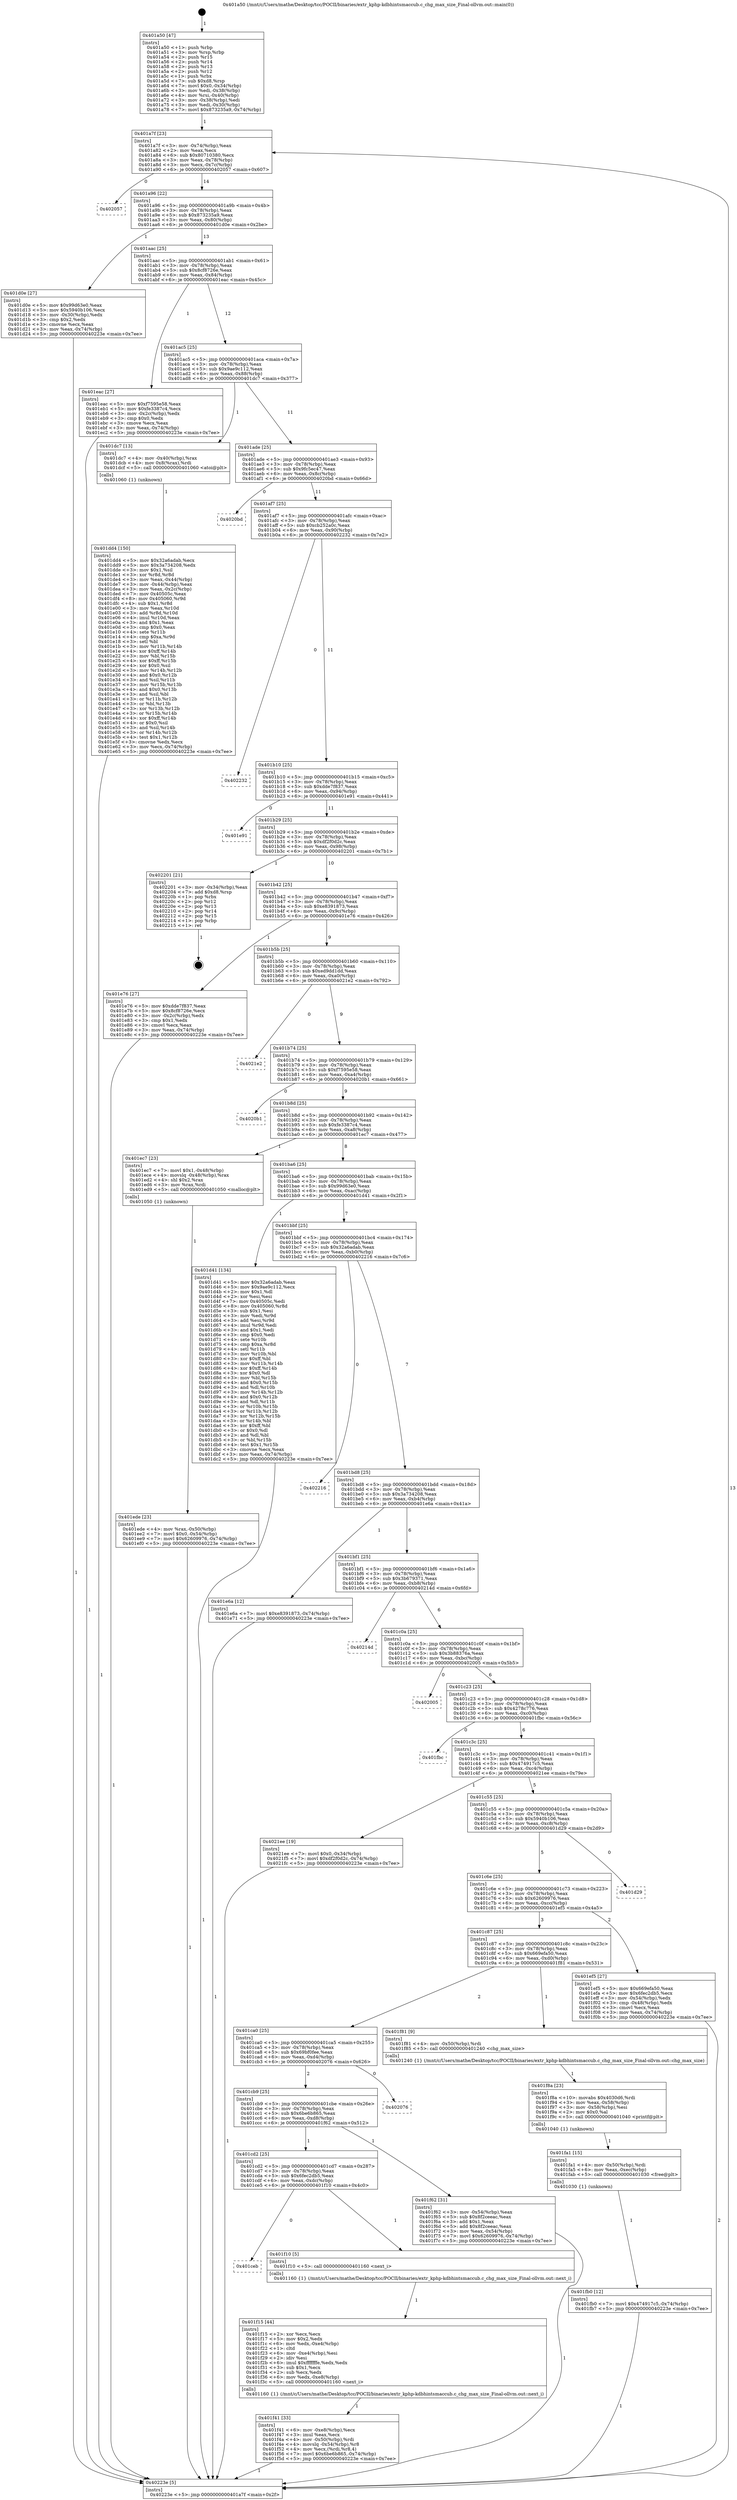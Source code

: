 digraph "0x401a50" {
  label = "0x401a50 (/mnt/c/Users/mathe/Desktop/tcc/POCII/binaries/extr_kphp-kdbhintsmaccub.c_chg_max_size_Final-ollvm.out::main(0))"
  labelloc = "t"
  node[shape=record]

  Entry [label="",width=0.3,height=0.3,shape=circle,fillcolor=black,style=filled]
  "0x401a7f" [label="{
     0x401a7f [23]\l
     | [instrs]\l
     &nbsp;&nbsp;0x401a7f \<+3\>: mov -0x74(%rbp),%eax\l
     &nbsp;&nbsp;0x401a82 \<+2\>: mov %eax,%ecx\l
     &nbsp;&nbsp;0x401a84 \<+6\>: sub $0x80710380,%ecx\l
     &nbsp;&nbsp;0x401a8a \<+3\>: mov %eax,-0x78(%rbp)\l
     &nbsp;&nbsp;0x401a8d \<+3\>: mov %ecx,-0x7c(%rbp)\l
     &nbsp;&nbsp;0x401a90 \<+6\>: je 0000000000402057 \<main+0x607\>\l
  }"]
  "0x402057" [label="{
     0x402057\l
  }", style=dashed]
  "0x401a96" [label="{
     0x401a96 [22]\l
     | [instrs]\l
     &nbsp;&nbsp;0x401a96 \<+5\>: jmp 0000000000401a9b \<main+0x4b\>\l
     &nbsp;&nbsp;0x401a9b \<+3\>: mov -0x78(%rbp),%eax\l
     &nbsp;&nbsp;0x401a9e \<+5\>: sub $0x873235a9,%eax\l
     &nbsp;&nbsp;0x401aa3 \<+3\>: mov %eax,-0x80(%rbp)\l
     &nbsp;&nbsp;0x401aa6 \<+6\>: je 0000000000401d0e \<main+0x2be\>\l
  }"]
  Exit [label="",width=0.3,height=0.3,shape=circle,fillcolor=black,style=filled,peripheries=2]
  "0x401d0e" [label="{
     0x401d0e [27]\l
     | [instrs]\l
     &nbsp;&nbsp;0x401d0e \<+5\>: mov $0x99d63e0,%eax\l
     &nbsp;&nbsp;0x401d13 \<+5\>: mov $0x5940b106,%ecx\l
     &nbsp;&nbsp;0x401d18 \<+3\>: mov -0x30(%rbp),%edx\l
     &nbsp;&nbsp;0x401d1b \<+3\>: cmp $0x2,%edx\l
     &nbsp;&nbsp;0x401d1e \<+3\>: cmovne %ecx,%eax\l
     &nbsp;&nbsp;0x401d21 \<+3\>: mov %eax,-0x74(%rbp)\l
     &nbsp;&nbsp;0x401d24 \<+5\>: jmp 000000000040223e \<main+0x7ee\>\l
  }"]
  "0x401aac" [label="{
     0x401aac [25]\l
     | [instrs]\l
     &nbsp;&nbsp;0x401aac \<+5\>: jmp 0000000000401ab1 \<main+0x61\>\l
     &nbsp;&nbsp;0x401ab1 \<+3\>: mov -0x78(%rbp),%eax\l
     &nbsp;&nbsp;0x401ab4 \<+5\>: sub $0x8cf8726e,%eax\l
     &nbsp;&nbsp;0x401ab9 \<+6\>: mov %eax,-0x84(%rbp)\l
     &nbsp;&nbsp;0x401abf \<+6\>: je 0000000000401eac \<main+0x45c\>\l
  }"]
  "0x40223e" [label="{
     0x40223e [5]\l
     | [instrs]\l
     &nbsp;&nbsp;0x40223e \<+5\>: jmp 0000000000401a7f \<main+0x2f\>\l
  }"]
  "0x401a50" [label="{
     0x401a50 [47]\l
     | [instrs]\l
     &nbsp;&nbsp;0x401a50 \<+1\>: push %rbp\l
     &nbsp;&nbsp;0x401a51 \<+3\>: mov %rsp,%rbp\l
     &nbsp;&nbsp;0x401a54 \<+2\>: push %r15\l
     &nbsp;&nbsp;0x401a56 \<+2\>: push %r14\l
     &nbsp;&nbsp;0x401a58 \<+2\>: push %r13\l
     &nbsp;&nbsp;0x401a5a \<+2\>: push %r12\l
     &nbsp;&nbsp;0x401a5c \<+1\>: push %rbx\l
     &nbsp;&nbsp;0x401a5d \<+7\>: sub $0xd8,%rsp\l
     &nbsp;&nbsp;0x401a64 \<+7\>: movl $0x0,-0x34(%rbp)\l
     &nbsp;&nbsp;0x401a6b \<+3\>: mov %edi,-0x38(%rbp)\l
     &nbsp;&nbsp;0x401a6e \<+4\>: mov %rsi,-0x40(%rbp)\l
     &nbsp;&nbsp;0x401a72 \<+3\>: mov -0x38(%rbp),%edi\l
     &nbsp;&nbsp;0x401a75 \<+3\>: mov %edi,-0x30(%rbp)\l
     &nbsp;&nbsp;0x401a78 \<+7\>: movl $0x873235a9,-0x74(%rbp)\l
  }"]
  "0x401fb0" [label="{
     0x401fb0 [12]\l
     | [instrs]\l
     &nbsp;&nbsp;0x401fb0 \<+7\>: movl $0x474917c5,-0x74(%rbp)\l
     &nbsp;&nbsp;0x401fb7 \<+5\>: jmp 000000000040223e \<main+0x7ee\>\l
  }"]
  "0x401eac" [label="{
     0x401eac [27]\l
     | [instrs]\l
     &nbsp;&nbsp;0x401eac \<+5\>: mov $0xf7595e58,%eax\l
     &nbsp;&nbsp;0x401eb1 \<+5\>: mov $0xfe3387c4,%ecx\l
     &nbsp;&nbsp;0x401eb6 \<+3\>: mov -0x2c(%rbp),%edx\l
     &nbsp;&nbsp;0x401eb9 \<+3\>: cmp $0x0,%edx\l
     &nbsp;&nbsp;0x401ebc \<+3\>: cmove %ecx,%eax\l
     &nbsp;&nbsp;0x401ebf \<+3\>: mov %eax,-0x74(%rbp)\l
     &nbsp;&nbsp;0x401ec2 \<+5\>: jmp 000000000040223e \<main+0x7ee\>\l
  }"]
  "0x401ac5" [label="{
     0x401ac5 [25]\l
     | [instrs]\l
     &nbsp;&nbsp;0x401ac5 \<+5\>: jmp 0000000000401aca \<main+0x7a\>\l
     &nbsp;&nbsp;0x401aca \<+3\>: mov -0x78(%rbp),%eax\l
     &nbsp;&nbsp;0x401acd \<+5\>: sub $0x9ae9c112,%eax\l
     &nbsp;&nbsp;0x401ad2 \<+6\>: mov %eax,-0x88(%rbp)\l
     &nbsp;&nbsp;0x401ad8 \<+6\>: je 0000000000401dc7 \<main+0x377\>\l
  }"]
  "0x401fa1" [label="{
     0x401fa1 [15]\l
     | [instrs]\l
     &nbsp;&nbsp;0x401fa1 \<+4\>: mov -0x50(%rbp),%rdi\l
     &nbsp;&nbsp;0x401fa5 \<+6\>: mov %eax,-0xec(%rbp)\l
     &nbsp;&nbsp;0x401fab \<+5\>: call 0000000000401030 \<free@plt\>\l
     | [calls]\l
     &nbsp;&nbsp;0x401030 \{1\} (unknown)\l
  }"]
  "0x401dc7" [label="{
     0x401dc7 [13]\l
     | [instrs]\l
     &nbsp;&nbsp;0x401dc7 \<+4\>: mov -0x40(%rbp),%rax\l
     &nbsp;&nbsp;0x401dcb \<+4\>: mov 0x8(%rax),%rdi\l
     &nbsp;&nbsp;0x401dcf \<+5\>: call 0000000000401060 \<atoi@plt\>\l
     | [calls]\l
     &nbsp;&nbsp;0x401060 \{1\} (unknown)\l
  }"]
  "0x401ade" [label="{
     0x401ade [25]\l
     | [instrs]\l
     &nbsp;&nbsp;0x401ade \<+5\>: jmp 0000000000401ae3 \<main+0x93\>\l
     &nbsp;&nbsp;0x401ae3 \<+3\>: mov -0x78(%rbp),%eax\l
     &nbsp;&nbsp;0x401ae6 \<+5\>: sub $0x9fc5ec47,%eax\l
     &nbsp;&nbsp;0x401aeb \<+6\>: mov %eax,-0x8c(%rbp)\l
     &nbsp;&nbsp;0x401af1 \<+6\>: je 00000000004020bd \<main+0x66d\>\l
  }"]
  "0x401f8a" [label="{
     0x401f8a [23]\l
     | [instrs]\l
     &nbsp;&nbsp;0x401f8a \<+10\>: movabs $0x4030d6,%rdi\l
     &nbsp;&nbsp;0x401f94 \<+3\>: mov %eax,-0x58(%rbp)\l
     &nbsp;&nbsp;0x401f97 \<+3\>: mov -0x58(%rbp),%esi\l
     &nbsp;&nbsp;0x401f9a \<+2\>: mov $0x0,%al\l
     &nbsp;&nbsp;0x401f9c \<+5\>: call 0000000000401040 \<printf@plt\>\l
     | [calls]\l
     &nbsp;&nbsp;0x401040 \{1\} (unknown)\l
  }"]
  "0x4020bd" [label="{
     0x4020bd\l
  }", style=dashed]
  "0x401af7" [label="{
     0x401af7 [25]\l
     | [instrs]\l
     &nbsp;&nbsp;0x401af7 \<+5\>: jmp 0000000000401afc \<main+0xac\>\l
     &nbsp;&nbsp;0x401afc \<+3\>: mov -0x78(%rbp),%eax\l
     &nbsp;&nbsp;0x401aff \<+5\>: sub $0xcb252a0c,%eax\l
     &nbsp;&nbsp;0x401b04 \<+6\>: mov %eax,-0x90(%rbp)\l
     &nbsp;&nbsp;0x401b0a \<+6\>: je 0000000000402232 \<main+0x7e2\>\l
  }"]
  "0x401f41" [label="{
     0x401f41 [33]\l
     | [instrs]\l
     &nbsp;&nbsp;0x401f41 \<+6\>: mov -0xe8(%rbp),%ecx\l
     &nbsp;&nbsp;0x401f47 \<+3\>: imul %eax,%ecx\l
     &nbsp;&nbsp;0x401f4a \<+4\>: mov -0x50(%rbp),%rdi\l
     &nbsp;&nbsp;0x401f4e \<+4\>: movslq -0x54(%rbp),%r8\l
     &nbsp;&nbsp;0x401f52 \<+4\>: mov %ecx,(%rdi,%r8,4)\l
     &nbsp;&nbsp;0x401f56 \<+7\>: movl $0x6be6b865,-0x74(%rbp)\l
     &nbsp;&nbsp;0x401f5d \<+5\>: jmp 000000000040223e \<main+0x7ee\>\l
  }"]
  "0x402232" [label="{
     0x402232\l
  }", style=dashed]
  "0x401b10" [label="{
     0x401b10 [25]\l
     | [instrs]\l
     &nbsp;&nbsp;0x401b10 \<+5\>: jmp 0000000000401b15 \<main+0xc5\>\l
     &nbsp;&nbsp;0x401b15 \<+3\>: mov -0x78(%rbp),%eax\l
     &nbsp;&nbsp;0x401b18 \<+5\>: sub $0xdde7f837,%eax\l
     &nbsp;&nbsp;0x401b1d \<+6\>: mov %eax,-0x94(%rbp)\l
     &nbsp;&nbsp;0x401b23 \<+6\>: je 0000000000401e91 \<main+0x441\>\l
  }"]
  "0x401f15" [label="{
     0x401f15 [44]\l
     | [instrs]\l
     &nbsp;&nbsp;0x401f15 \<+2\>: xor %ecx,%ecx\l
     &nbsp;&nbsp;0x401f17 \<+5\>: mov $0x2,%edx\l
     &nbsp;&nbsp;0x401f1c \<+6\>: mov %edx,-0xe4(%rbp)\l
     &nbsp;&nbsp;0x401f22 \<+1\>: cltd\l
     &nbsp;&nbsp;0x401f23 \<+6\>: mov -0xe4(%rbp),%esi\l
     &nbsp;&nbsp;0x401f29 \<+2\>: idiv %esi\l
     &nbsp;&nbsp;0x401f2b \<+6\>: imul $0xfffffffe,%edx,%edx\l
     &nbsp;&nbsp;0x401f31 \<+3\>: sub $0x1,%ecx\l
     &nbsp;&nbsp;0x401f34 \<+2\>: sub %ecx,%edx\l
     &nbsp;&nbsp;0x401f36 \<+6\>: mov %edx,-0xe8(%rbp)\l
     &nbsp;&nbsp;0x401f3c \<+5\>: call 0000000000401160 \<next_i\>\l
     | [calls]\l
     &nbsp;&nbsp;0x401160 \{1\} (/mnt/c/Users/mathe/Desktop/tcc/POCII/binaries/extr_kphp-kdbhintsmaccub.c_chg_max_size_Final-ollvm.out::next_i)\l
  }"]
  "0x401e91" [label="{
     0x401e91\l
  }", style=dashed]
  "0x401b29" [label="{
     0x401b29 [25]\l
     | [instrs]\l
     &nbsp;&nbsp;0x401b29 \<+5\>: jmp 0000000000401b2e \<main+0xde\>\l
     &nbsp;&nbsp;0x401b2e \<+3\>: mov -0x78(%rbp),%eax\l
     &nbsp;&nbsp;0x401b31 \<+5\>: sub $0xdf2f0d2c,%eax\l
     &nbsp;&nbsp;0x401b36 \<+6\>: mov %eax,-0x98(%rbp)\l
     &nbsp;&nbsp;0x401b3c \<+6\>: je 0000000000402201 \<main+0x7b1\>\l
  }"]
  "0x401ceb" [label="{
     0x401ceb\l
  }", style=dashed]
  "0x402201" [label="{
     0x402201 [21]\l
     | [instrs]\l
     &nbsp;&nbsp;0x402201 \<+3\>: mov -0x34(%rbp),%eax\l
     &nbsp;&nbsp;0x402204 \<+7\>: add $0xd8,%rsp\l
     &nbsp;&nbsp;0x40220b \<+1\>: pop %rbx\l
     &nbsp;&nbsp;0x40220c \<+2\>: pop %r12\l
     &nbsp;&nbsp;0x40220e \<+2\>: pop %r13\l
     &nbsp;&nbsp;0x402210 \<+2\>: pop %r14\l
     &nbsp;&nbsp;0x402212 \<+2\>: pop %r15\l
     &nbsp;&nbsp;0x402214 \<+1\>: pop %rbp\l
     &nbsp;&nbsp;0x402215 \<+1\>: ret\l
  }"]
  "0x401b42" [label="{
     0x401b42 [25]\l
     | [instrs]\l
     &nbsp;&nbsp;0x401b42 \<+5\>: jmp 0000000000401b47 \<main+0xf7\>\l
     &nbsp;&nbsp;0x401b47 \<+3\>: mov -0x78(%rbp),%eax\l
     &nbsp;&nbsp;0x401b4a \<+5\>: sub $0xe8391873,%eax\l
     &nbsp;&nbsp;0x401b4f \<+6\>: mov %eax,-0x9c(%rbp)\l
     &nbsp;&nbsp;0x401b55 \<+6\>: je 0000000000401e76 \<main+0x426\>\l
  }"]
  "0x401f10" [label="{
     0x401f10 [5]\l
     | [instrs]\l
     &nbsp;&nbsp;0x401f10 \<+5\>: call 0000000000401160 \<next_i\>\l
     | [calls]\l
     &nbsp;&nbsp;0x401160 \{1\} (/mnt/c/Users/mathe/Desktop/tcc/POCII/binaries/extr_kphp-kdbhintsmaccub.c_chg_max_size_Final-ollvm.out::next_i)\l
  }"]
  "0x401e76" [label="{
     0x401e76 [27]\l
     | [instrs]\l
     &nbsp;&nbsp;0x401e76 \<+5\>: mov $0xdde7f837,%eax\l
     &nbsp;&nbsp;0x401e7b \<+5\>: mov $0x8cf8726e,%ecx\l
     &nbsp;&nbsp;0x401e80 \<+3\>: mov -0x2c(%rbp),%edx\l
     &nbsp;&nbsp;0x401e83 \<+3\>: cmp $0x1,%edx\l
     &nbsp;&nbsp;0x401e86 \<+3\>: cmovl %ecx,%eax\l
     &nbsp;&nbsp;0x401e89 \<+3\>: mov %eax,-0x74(%rbp)\l
     &nbsp;&nbsp;0x401e8c \<+5\>: jmp 000000000040223e \<main+0x7ee\>\l
  }"]
  "0x401b5b" [label="{
     0x401b5b [25]\l
     | [instrs]\l
     &nbsp;&nbsp;0x401b5b \<+5\>: jmp 0000000000401b60 \<main+0x110\>\l
     &nbsp;&nbsp;0x401b60 \<+3\>: mov -0x78(%rbp),%eax\l
     &nbsp;&nbsp;0x401b63 \<+5\>: sub $0xed9dd1dd,%eax\l
     &nbsp;&nbsp;0x401b68 \<+6\>: mov %eax,-0xa0(%rbp)\l
     &nbsp;&nbsp;0x401b6e \<+6\>: je 00000000004021e2 \<main+0x792\>\l
  }"]
  "0x401cd2" [label="{
     0x401cd2 [25]\l
     | [instrs]\l
     &nbsp;&nbsp;0x401cd2 \<+5\>: jmp 0000000000401cd7 \<main+0x287\>\l
     &nbsp;&nbsp;0x401cd7 \<+3\>: mov -0x78(%rbp),%eax\l
     &nbsp;&nbsp;0x401cda \<+5\>: sub $0x6fec2db5,%eax\l
     &nbsp;&nbsp;0x401cdf \<+6\>: mov %eax,-0xdc(%rbp)\l
     &nbsp;&nbsp;0x401ce5 \<+6\>: je 0000000000401f10 \<main+0x4c0\>\l
  }"]
  "0x4021e2" [label="{
     0x4021e2\l
  }", style=dashed]
  "0x401b74" [label="{
     0x401b74 [25]\l
     | [instrs]\l
     &nbsp;&nbsp;0x401b74 \<+5\>: jmp 0000000000401b79 \<main+0x129\>\l
     &nbsp;&nbsp;0x401b79 \<+3\>: mov -0x78(%rbp),%eax\l
     &nbsp;&nbsp;0x401b7c \<+5\>: sub $0xf7595e58,%eax\l
     &nbsp;&nbsp;0x401b81 \<+6\>: mov %eax,-0xa4(%rbp)\l
     &nbsp;&nbsp;0x401b87 \<+6\>: je 00000000004020b1 \<main+0x661\>\l
  }"]
  "0x401f62" [label="{
     0x401f62 [31]\l
     | [instrs]\l
     &nbsp;&nbsp;0x401f62 \<+3\>: mov -0x54(%rbp),%eax\l
     &nbsp;&nbsp;0x401f65 \<+5\>: sub $0x8f2ceeac,%eax\l
     &nbsp;&nbsp;0x401f6a \<+3\>: add $0x1,%eax\l
     &nbsp;&nbsp;0x401f6d \<+5\>: add $0x8f2ceeac,%eax\l
     &nbsp;&nbsp;0x401f72 \<+3\>: mov %eax,-0x54(%rbp)\l
     &nbsp;&nbsp;0x401f75 \<+7\>: movl $0x62609976,-0x74(%rbp)\l
     &nbsp;&nbsp;0x401f7c \<+5\>: jmp 000000000040223e \<main+0x7ee\>\l
  }"]
  "0x4020b1" [label="{
     0x4020b1\l
  }", style=dashed]
  "0x401b8d" [label="{
     0x401b8d [25]\l
     | [instrs]\l
     &nbsp;&nbsp;0x401b8d \<+5\>: jmp 0000000000401b92 \<main+0x142\>\l
     &nbsp;&nbsp;0x401b92 \<+3\>: mov -0x78(%rbp),%eax\l
     &nbsp;&nbsp;0x401b95 \<+5\>: sub $0xfe3387c4,%eax\l
     &nbsp;&nbsp;0x401b9a \<+6\>: mov %eax,-0xa8(%rbp)\l
     &nbsp;&nbsp;0x401ba0 \<+6\>: je 0000000000401ec7 \<main+0x477\>\l
  }"]
  "0x401cb9" [label="{
     0x401cb9 [25]\l
     | [instrs]\l
     &nbsp;&nbsp;0x401cb9 \<+5\>: jmp 0000000000401cbe \<main+0x26e\>\l
     &nbsp;&nbsp;0x401cbe \<+3\>: mov -0x78(%rbp),%eax\l
     &nbsp;&nbsp;0x401cc1 \<+5\>: sub $0x6be6b865,%eax\l
     &nbsp;&nbsp;0x401cc6 \<+6\>: mov %eax,-0xd8(%rbp)\l
     &nbsp;&nbsp;0x401ccc \<+6\>: je 0000000000401f62 \<main+0x512\>\l
  }"]
  "0x401ec7" [label="{
     0x401ec7 [23]\l
     | [instrs]\l
     &nbsp;&nbsp;0x401ec7 \<+7\>: movl $0x1,-0x48(%rbp)\l
     &nbsp;&nbsp;0x401ece \<+4\>: movslq -0x48(%rbp),%rax\l
     &nbsp;&nbsp;0x401ed2 \<+4\>: shl $0x2,%rax\l
     &nbsp;&nbsp;0x401ed6 \<+3\>: mov %rax,%rdi\l
     &nbsp;&nbsp;0x401ed9 \<+5\>: call 0000000000401050 \<malloc@plt\>\l
     | [calls]\l
     &nbsp;&nbsp;0x401050 \{1\} (unknown)\l
  }"]
  "0x401ba6" [label="{
     0x401ba6 [25]\l
     | [instrs]\l
     &nbsp;&nbsp;0x401ba6 \<+5\>: jmp 0000000000401bab \<main+0x15b\>\l
     &nbsp;&nbsp;0x401bab \<+3\>: mov -0x78(%rbp),%eax\l
     &nbsp;&nbsp;0x401bae \<+5\>: sub $0x99d63e0,%eax\l
     &nbsp;&nbsp;0x401bb3 \<+6\>: mov %eax,-0xac(%rbp)\l
     &nbsp;&nbsp;0x401bb9 \<+6\>: je 0000000000401d41 \<main+0x2f1\>\l
  }"]
  "0x402076" [label="{
     0x402076\l
  }", style=dashed]
  "0x401d41" [label="{
     0x401d41 [134]\l
     | [instrs]\l
     &nbsp;&nbsp;0x401d41 \<+5\>: mov $0x32a6adab,%eax\l
     &nbsp;&nbsp;0x401d46 \<+5\>: mov $0x9ae9c112,%ecx\l
     &nbsp;&nbsp;0x401d4b \<+2\>: mov $0x1,%dl\l
     &nbsp;&nbsp;0x401d4d \<+2\>: xor %esi,%esi\l
     &nbsp;&nbsp;0x401d4f \<+7\>: mov 0x40505c,%edi\l
     &nbsp;&nbsp;0x401d56 \<+8\>: mov 0x405060,%r8d\l
     &nbsp;&nbsp;0x401d5e \<+3\>: sub $0x1,%esi\l
     &nbsp;&nbsp;0x401d61 \<+3\>: mov %edi,%r9d\l
     &nbsp;&nbsp;0x401d64 \<+3\>: add %esi,%r9d\l
     &nbsp;&nbsp;0x401d67 \<+4\>: imul %r9d,%edi\l
     &nbsp;&nbsp;0x401d6b \<+3\>: and $0x1,%edi\l
     &nbsp;&nbsp;0x401d6e \<+3\>: cmp $0x0,%edi\l
     &nbsp;&nbsp;0x401d71 \<+4\>: sete %r10b\l
     &nbsp;&nbsp;0x401d75 \<+4\>: cmp $0xa,%r8d\l
     &nbsp;&nbsp;0x401d79 \<+4\>: setl %r11b\l
     &nbsp;&nbsp;0x401d7d \<+3\>: mov %r10b,%bl\l
     &nbsp;&nbsp;0x401d80 \<+3\>: xor $0xff,%bl\l
     &nbsp;&nbsp;0x401d83 \<+3\>: mov %r11b,%r14b\l
     &nbsp;&nbsp;0x401d86 \<+4\>: xor $0xff,%r14b\l
     &nbsp;&nbsp;0x401d8a \<+3\>: xor $0x0,%dl\l
     &nbsp;&nbsp;0x401d8d \<+3\>: mov %bl,%r15b\l
     &nbsp;&nbsp;0x401d90 \<+4\>: and $0x0,%r15b\l
     &nbsp;&nbsp;0x401d94 \<+3\>: and %dl,%r10b\l
     &nbsp;&nbsp;0x401d97 \<+3\>: mov %r14b,%r12b\l
     &nbsp;&nbsp;0x401d9a \<+4\>: and $0x0,%r12b\l
     &nbsp;&nbsp;0x401d9e \<+3\>: and %dl,%r11b\l
     &nbsp;&nbsp;0x401da1 \<+3\>: or %r10b,%r15b\l
     &nbsp;&nbsp;0x401da4 \<+3\>: or %r11b,%r12b\l
     &nbsp;&nbsp;0x401da7 \<+3\>: xor %r12b,%r15b\l
     &nbsp;&nbsp;0x401daa \<+3\>: or %r14b,%bl\l
     &nbsp;&nbsp;0x401dad \<+3\>: xor $0xff,%bl\l
     &nbsp;&nbsp;0x401db0 \<+3\>: or $0x0,%dl\l
     &nbsp;&nbsp;0x401db3 \<+2\>: and %dl,%bl\l
     &nbsp;&nbsp;0x401db5 \<+3\>: or %bl,%r15b\l
     &nbsp;&nbsp;0x401db8 \<+4\>: test $0x1,%r15b\l
     &nbsp;&nbsp;0x401dbc \<+3\>: cmovne %ecx,%eax\l
     &nbsp;&nbsp;0x401dbf \<+3\>: mov %eax,-0x74(%rbp)\l
     &nbsp;&nbsp;0x401dc2 \<+5\>: jmp 000000000040223e \<main+0x7ee\>\l
  }"]
  "0x401bbf" [label="{
     0x401bbf [25]\l
     | [instrs]\l
     &nbsp;&nbsp;0x401bbf \<+5\>: jmp 0000000000401bc4 \<main+0x174\>\l
     &nbsp;&nbsp;0x401bc4 \<+3\>: mov -0x78(%rbp),%eax\l
     &nbsp;&nbsp;0x401bc7 \<+5\>: sub $0x32a6adab,%eax\l
     &nbsp;&nbsp;0x401bcc \<+6\>: mov %eax,-0xb0(%rbp)\l
     &nbsp;&nbsp;0x401bd2 \<+6\>: je 0000000000402216 \<main+0x7c6\>\l
  }"]
  "0x401dd4" [label="{
     0x401dd4 [150]\l
     | [instrs]\l
     &nbsp;&nbsp;0x401dd4 \<+5\>: mov $0x32a6adab,%ecx\l
     &nbsp;&nbsp;0x401dd9 \<+5\>: mov $0x3a734208,%edx\l
     &nbsp;&nbsp;0x401dde \<+3\>: mov $0x1,%sil\l
     &nbsp;&nbsp;0x401de1 \<+3\>: xor %r8d,%r8d\l
     &nbsp;&nbsp;0x401de4 \<+3\>: mov %eax,-0x44(%rbp)\l
     &nbsp;&nbsp;0x401de7 \<+3\>: mov -0x44(%rbp),%eax\l
     &nbsp;&nbsp;0x401dea \<+3\>: mov %eax,-0x2c(%rbp)\l
     &nbsp;&nbsp;0x401ded \<+7\>: mov 0x40505c,%eax\l
     &nbsp;&nbsp;0x401df4 \<+8\>: mov 0x405060,%r9d\l
     &nbsp;&nbsp;0x401dfc \<+4\>: sub $0x1,%r8d\l
     &nbsp;&nbsp;0x401e00 \<+3\>: mov %eax,%r10d\l
     &nbsp;&nbsp;0x401e03 \<+3\>: add %r8d,%r10d\l
     &nbsp;&nbsp;0x401e06 \<+4\>: imul %r10d,%eax\l
     &nbsp;&nbsp;0x401e0a \<+3\>: and $0x1,%eax\l
     &nbsp;&nbsp;0x401e0d \<+3\>: cmp $0x0,%eax\l
     &nbsp;&nbsp;0x401e10 \<+4\>: sete %r11b\l
     &nbsp;&nbsp;0x401e14 \<+4\>: cmp $0xa,%r9d\l
     &nbsp;&nbsp;0x401e18 \<+3\>: setl %bl\l
     &nbsp;&nbsp;0x401e1b \<+3\>: mov %r11b,%r14b\l
     &nbsp;&nbsp;0x401e1e \<+4\>: xor $0xff,%r14b\l
     &nbsp;&nbsp;0x401e22 \<+3\>: mov %bl,%r15b\l
     &nbsp;&nbsp;0x401e25 \<+4\>: xor $0xff,%r15b\l
     &nbsp;&nbsp;0x401e29 \<+4\>: xor $0x0,%sil\l
     &nbsp;&nbsp;0x401e2d \<+3\>: mov %r14b,%r12b\l
     &nbsp;&nbsp;0x401e30 \<+4\>: and $0x0,%r12b\l
     &nbsp;&nbsp;0x401e34 \<+3\>: and %sil,%r11b\l
     &nbsp;&nbsp;0x401e37 \<+3\>: mov %r15b,%r13b\l
     &nbsp;&nbsp;0x401e3a \<+4\>: and $0x0,%r13b\l
     &nbsp;&nbsp;0x401e3e \<+3\>: and %sil,%bl\l
     &nbsp;&nbsp;0x401e41 \<+3\>: or %r11b,%r12b\l
     &nbsp;&nbsp;0x401e44 \<+3\>: or %bl,%r13b\l
     &nbsp;&nbsp;0x401e47 \<+3\>: xor %r13b,%r12b\l
     &nbsp;&nbsp;0x401e4a \<+3\>: or %r15b,%r14b\l
     &nbsp;&nbsp;0x401e4d \<+4\>: xor $0xff,%r14b\l
     &nbsp;&nbsp;0x401e51 \<+4\>: or $0x0,%sil\l
     &nbsp;&nbsp;0x401e55 \<+3\>: and %sil,%r14b\l
     &nbsp;&nbsp;0x401e58 \<+3\>: or %r14b,%r12b\l
     &nbsp;&nbsp;0x401e5b \<+4\>: test $0x1,%r12b\l
     &nbsp;&nbsp;0x401e5f \<+3\>: cmovne %edx,%ecx\l
     &nbsp;&nbsp;0x401e62 \<+3\>: mov %ecx,-0x74(%rbp)\l
     &nbsp;&nbsp;0x401e65 \<+5\>: jmp 000000000040223e \<main+0x7ee\>\l
  }"]
  "0x401ca0" [label="{
     0x401ca0 [25]\l
     | [instrs]\l
     &nbsp;&nbsp;0x401ca0 \<+5\>: jmp 0000000000401ca5 \<main+0x255\>\l
     &nbsp;&nbsp;0x401ca5 \<+3\>: mov -0x78(%rbp),%eax\l
     &nbsp;&nbsp;0x401ca8 \<+5\>: sub $0x69bf0fee,%eax\l
     &nbsp;&nbsp;0x401cad \<+6\>: mov %eax,-0xd4(%rbp)\l
     &nbsp;&nbsp;0x401cb3 \<+6\>: je 0000000000402076 \<main+0x626\>\l
  }"]
  "0x402216" [label="{
     0x402216\l
  }", style=dashed]
  "0x401bd8" [label="{
     0x401bd8 [25]\l
     | [instrs]\l
     &nbsp;&nbsp;0x401bd8 \<+5\>: jmp 0000000000401bdd \<main+0x18d\>\l
     &nbsp;&nbsp;0x401bdd \<+3\>: mov -0x78(%rbp),%eax\l
     &nbsp;&nbsp;0x401be0 \<+5\>: sub $0x3a734208,%eax\l
     &nbsp;&nbsp;0x401be5 \<+6\>: mov %eax,-0xb4(%rbp)\l
     &nbsp;&nbsp;0x401beb \<+6\>: je 0000000000401e6a \<main+0x41a\>\l
  }"]
  "0x401f81" [label="{
     0x401f81 [9]\l
     | [instrs]\l
     &nbsp;&nbsp;0x401f81 \<+4\>: mov -0x50(%rbp),%rdi\l
     &nbsp;&nbsp;0x401f85 \<+5\>: call 0000000000401240 \<chg_max_size\>\l
     | [calls]\l
     &nbsp;&nbsp;0x401240 \{1\} (/mnt/c/Users/mathe/Desktop/tcc/POCII/binaries/extr_kphp-kdbhintsmaccub.c_chg_max_size_Final-ollvm.out::chg_max_size)\l
  }"]
  "0x401e6a" [label="{
     0x401e6a [12]\l
     | [instrs]\l
     &nbsp;&nbsp;0x401e6a \<+7\>: movl $0xe8391873,-0x74(%rbp)\l
     &nbsp;&nbsp;0x401e71 \<+5\>: jmp 000000000040223e \<main+0x7ee\>\l
  }"]
  "0x401bf1" [label="{
     0x401bf1 [25]\l
     | [instrs]\l
     &nbsp;&nbsp;0x401bf1 \<+5\>: jmp 0000000000401bf6 \<main+0x1a6\>\l
     &nbsp;&nbsp;0x401bf6 \<+3\>: mov -0x78(%rbp),%eax\l
     &nbsp;&nbsp;0x401bf9 \<+5\>: sub $0x3b679371,%eax\l
     &nbsp;&nbsp;0x401bfe \<+6\>: mov %eax,-0xb8(%rbp)\l
     &nbsp;&nbsp;0x401c04 \<+6\>: je 000000000040214d \<main+0x6fd\>\l
  }"]
  "0x401ede" [label="{
     0x401ede [23]\l
     | [instrs]\l
     &nbsp;&nbsp;0x401ede \<+4\>: mov %rax,-0x50(%rbp)\l
     &nbsp;&nbsp;0x401ee2 \<+7\>: movl $0x0,-0x54(%rbp)\l
     &nbsp;&nbsp;0x401ee9 \<+7\>: movl $0x62609976,-0x74(%rbp)\l
     &nbsp;&nbsp;0x401ef0 \<+5\>: jmp 000000000040223e \<main+0x7ee\>\l
  }"]
  "0x401c87" [label="{
     0x401c87 [25]\l
     | [instrs]\l
     &nbsp;&nbsp;0x401c87 \<+5\>: jmp 0000000000401c8c \<main+0x23c\>\l
     &nbsp;&nbsp;0x401c8c \<+3\>: mov -0x78(%rbp),%eax\l
     &nbsp;&nbsp;0x401c8f \<+5\>: sub $0x669efa50,%eax\l
     &nbsp;&nbsp;0x401c94 \<+6\>: mov %eax,-0xd0(%rbp)\l
     &nbsp;&nbsp;0x401c9a \<+6\>: je 0000000000401f81 \<main+0x531\>\l
  }"]
  "0x40214d" [label="{
     0x40214d\l
  }", style=dashed]
  "0x401c0a" [label="{
     0x401c0a [25]\l
     | [instrs]\l
     &nbsp;&nbsp;0x401c0a \<+5\>: jmp 0000000000401c0f \<main+0x1bf\>\l
     &nbsp;&nbsp;0x401c0f \<+3\>: mov -0x78(%rbp),%eax\l
     &nbsp;&nbsp;0x401c12 \<+5\>: sub $0x3b88376a,%eax\l
     &nbsp;&nbsp;0x401c17 \<+6\>: mov %eax,-0xbc(%rbp)\l
     &nbsp;&nbsp;0x401c1d \<+6\>: je 0000000000402005 \<main+0x5b5\>\l
  }"]
  "0x401ef5" [label="{
     0x401ef5 [27]\l
     | [instrs]\l
     &nbsp;&nbsp;0x401ef5 \<+5\>: mov $0x669efa50,%eax\l
     &nbsp;&nbsp;0x401efa \<+5\>: mov $0x6fec2db5,%ecx\l
     &nbsp;&nbsp;0x401eff \<+3\>: mov -0x54(%rbp),%edx\l
     &nbsp;&nbsp;0x401f02 \<+3\>: cmp -0x48(%rbp),%edx\l
     &nbsp;&nbsp;0x401f05 \<+3\>: cmovl %ecx,%eax\l
     &nbsp;&nbsp;0x401f08 \<+3\>: mov %eax,-0x74(%rbp)\l
     &nbsp;&nbsp;0x401f0b \<+5\>: jmp 000000000040223e \<main+0x7ee\>\l
  }"]
  "0x402005" [label="{
     0x402005\l
  }", style=dashed]
  "0x401c23" [label="{
     0x401c23 [25]\l
     | [instrs]\l
     &nbsp;&nbsp;0x401c23 \<+5\>: jmp 0000000000401c28 \<main+0x1d8\>\l
     &nbsp;&nbsp;0x401c28 \<+3\>: mov -0x78(%rbp),%eax\l
     &nbsp;&nbsp;0x401c2b \<+5\>: sub $0x4278c776,%eax\l
     &nbsp;&nbsp;0x401c30 \<+6\>: mov %eax,-0xc0(%rbp)\l
     &nbsp;&nbsp;0x401c36 \<+6\>: je 0000000000401fbc \<main+0x56c\>\l
  }"]
  "0x401c6e" [label="{
     0x401c6e [25]\l
     | [instrs]\l
     &nbsp;&nbsp;0x401c6e \<+5\>: jmp 0000000000401c73 \<main+0x223\>\l
     &nbsp;&nbsp;0x401c73 \<+3\>: mov -0x78(%rbp),%eax\l
     &nbsp;&nbsp;0x401c76 \<+5\>: sub $0x62609976,%eax\l
     &nbsp;&nbsp;0x401c7b \<+6\>: mov %eax,-0xcc(%rbp)\l
     &nbsp;&nbsp;0x401c81 \<+6\>: je 0000000000401ef5 \<main+0x4a5\>\l
  }"]
  "0x401fbc" [label="{
     0x401fbc\l
  }", style=dashed]
  "0x401c3c" [label="{
     0x401c3c [25]\l
     | [instrs]\l
     &nbsp;&nbsp;0x401c3c \<+5\>: jmp 0000000000401c41 \<main+0x1f1\>\l
     &nbsp;&nbsp;0x401c41 \<+3\>: mov -0x78(%rbp),%eax\l
     &nbsp;&nbsp;0x401c44 \<+5\>: sub $0x474917c5,%eax\l
     &nbsp;&nbsp;0x401c49 \<+6\>: mov %eax,-0xc4(%rbp)\l
     &nbsp;&nbsp;0x401c4f \<+6\>: je 00000000004021ee \<main+0x79e\>\l
  }"]
  "0x401d29" [label="{
     0x401d29\l
  }", style=dashed]
  "0x4021ee" [label="{
     0x4021ee [19]\l
     | [instrs]\l
     &nbsp;&nbsp;0x4021ee \<+7\>: movl $0x0,-0x34(%rbp)\l
     &nbsp;&nbsp;0x4021f5 \<+7\>: movl $0xdf2f0d2c,-0x74(%rbp)\l
     &nbsp;&nbsp;0x4021fc \<+5\>: jmp 000000000040223e \<main+0x7ee\>\l
  }"]
  "0x401c55" [label="{
     0x401c55 [25]\l
     | [instrs]\l
     &nbsp;&nbsp;0x401c55 \<+5\>: jmp 0000000000401c5a \<main+0x20a\>\l
     &nbsp;&nbsp;0x401c5a \<+3\>: mov -0x78(%rbp),%eax\l
     &nbsp;&nbsp;0x401c5d \<+5\>: sub $0x5940b106,%eax\l
     &nbsp;&nbsp;0x401c62 \<+6\>: mov %eax,-0xc8(%rbp)\l
     &nbsp;&nbsp;0x401c68 \<+6\>: je 0000000000401d29 \<main+0x2d9\>\l
  }"]
  Entry -> "0x401a50" [label=" 1"]
  "0x401a7f" -> "0x402057" [label=" 0"]
  "0x401a7f" -> "0x401a96" [label=" 14"]
  "0x402201" -> Exit [label=" 1"]
  "0x401a96" -> "0x401d0e" [label=" 1"]
  "0x401a96" -> "0x401aac" [label=" 13"]
  "0x401d0e" -> "0x40223e" [label=" 1"]
  "0x401a50" -> "0x401a7f" [label=" 1"]
  "0x40223e" -> "0x401a7f" [label=" 13"]
  "0x4021ee" -> "0x40223e" [label=" 1"]
  "0x401aac" -> "0x401eac" [label=" 1"]
  "0x401aac" -> "0x401ac5" [label=" 12"]
  "0x401fb0" -> "0x40223e" [label=" 1"]
  "0x401ac5" -> "0x401dc7" [label=" 1"]
  "0x401ac5" -> "0x401ade" [label=" 11"]
  "0x401fa1" -> "0x401fb0" [label=" 1"]
  "0x401ade" -> "0x4020bd" [label=" 0"]
  "0x401ade" -> "0x401af7" [label=" 11"]
  "0x401f8a" -> "0x401fa1" [label=" 1"]
  "0x401af7" -> "0x402232" [label=" 0"]
  "0x401af7" -> "0x401b10" [label=" 11"]
  "0x401f81" -> "0x401f8a" [label=" 1"]
  "0x401b10" -> "0x401e91" [label=" 0"]
  "0x401b10" -> "0x401b29" [label=" 11"]
  "0x401f62" -> "0x40223e" [label=" 1"]
  "0x401b29" -> "0x402201" [label=" 1"]
  "0x401b29" -> "0x401b42" [label=" 10"]
  "0x401f41" -> "0x40223e" [label=" 1"]
  "0x401b42" -> "0x401e76" [label=" 1"]
  "0x401b42" -> "0x401b5b" [label=" 9"]
  "0x401f15" -> "0x401f41" [label=" 1"]
  "0x401b5b" -> "0x4021e2" [label=" 0"]
  "0x401b5b" -> "0x401b74" [label=" 9"]
  "0x401cd2" -> "0x401ceb" [label=" 0"]
  "0x401b74" -> "0x4020b1" [label=" 0"]
  "0x401b74" -> "0x401b8d" [label=" 9"]
  "0x401cd2" -> "0x401f10" [label=" 1"]
  "0x401b8d" -> "0x401ec7" [label=" 1"]
  "0x401b8d" -> "0x401ba6" [label=" 8"]
  "0x401cb9" -> "0x401cd2" [label=" 1"]
  "0x401ba6" -> "0x401d41" [label=" 1"]
  "0x401ba6" -> "0x401bbf" [label=" 7"]
  "0x401d41" -> "0x40223e" [label=" 1"]
  "0x401dc7" -> "0x401dd4" [label=" 1"]
  "0x401dd4" -> "0x40223e" [label=" 1"]
  "0x401cb9" -> "0x401f62" [label=" 1"]
  "0x401bbf" -> "0x402216" [label=" 0"]
  "0x401bbf" -> "0x401bd8" [label=" 7"]
  "0x401ca0" -> "0x401cb9" [label=" 2"]
  "0x401bd8" -> "0x401e6a" [label=" 1"]
  "0x401bd8" -> "0x401bf1" [label=" 6"]
  "0x401e6a" -> "0x40223e" [label=" 1"]
  "0x401e76" -> "0x40223e" [label=" 1"]
  "0x401eac" -> "0x40223e" [label=" 1"]
  "0x401ec7" -> "0x401ede" [label=" 1"]
  "0x401ede" -> "0x40223e" [label=" 1"]
  "0x401ca0" -> "0x402076" [label=" 0"]
  "0x401bf1" -> "0x40214d" [label=" 0"]
  "0x401bf1" -> "0x401c0a" [label=" 6"]
  "0x401c87" -> "0x401ca0" [label=" 2"]
  "0x401c0a" -> "0x402005" [label=" 0"]
  "0x401c0a" -> "0x401c23" [label=" 6"]
  "0x401c87" -> "0x401f81" [label=" 1"]
  "0x401c23" -> "0x401fbc" [label=" 0"]
  "0x401c23" -> "0x401c3c" [label=" 6"]
  "0x401ef5" -> "0x40223e" [label=" 2"]
  "0x401c3c" -> "0x4021ee" [label=" 1"]
  "0x401c3c" -> "0x401c55" [label=" 5"]
  "0x401c6e" -> "0x401c87" [label=" 3"]
  "0x401c55" -> "0x401d29" [label=" 0"]
  "0x401c55" -> "0x401c6e" [label=" 5"]
  "0x401f10" -> "0x401f15" [label=" 1"]
  "0x401c6e" -> "0x401ef5" [label=" 2"]
}
